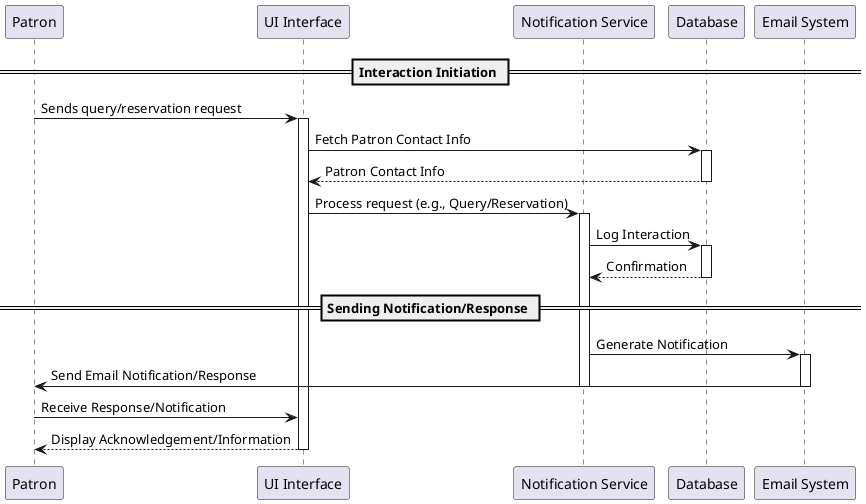 @startuml
participant Patron
participant "UI Interface" as UI
participant "Notification Service" as NS
participant "Database" as DB
participant "Email System" as Email

== Interaction Initiation ==
Patron -> UI : Sends query/reservation request
activate UI

UI -> DB : Fetch Patron Contact Info
activate DB
DB --> UI : Patron Contact Info
deactivate DB

UI -> NS : Process request (e.g., Query/Reservation)
activate NS
NS -> DB : Log Interaction
activate DB
DB --> NS : Confirmation
deactivate DB

== Sending Notification/Response ==
NS -> Email : Generate Notification
activate Email
Email -> Patron : Send Email Notification/Response
deactivate Email
deactivate NS

Patron -> UI : Receive Response/Notification
UI --> Patron : Display Acknowledgement/Information

deactivate UI
@enduml